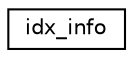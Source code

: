 digraph G
{
  edge [fontname="Helvetica",fontsize="10",labelfontname="Helvetica",labelfontsize="10"];
  node [fontname="Helvetica",fontsize="10",shape=record];
  rankdir="LR";
  Node1 [label="idx_info",height=0.2,width=0.4,color="black", fillcolor="white", style="filled",URL="$structidx__info.html"];
}
